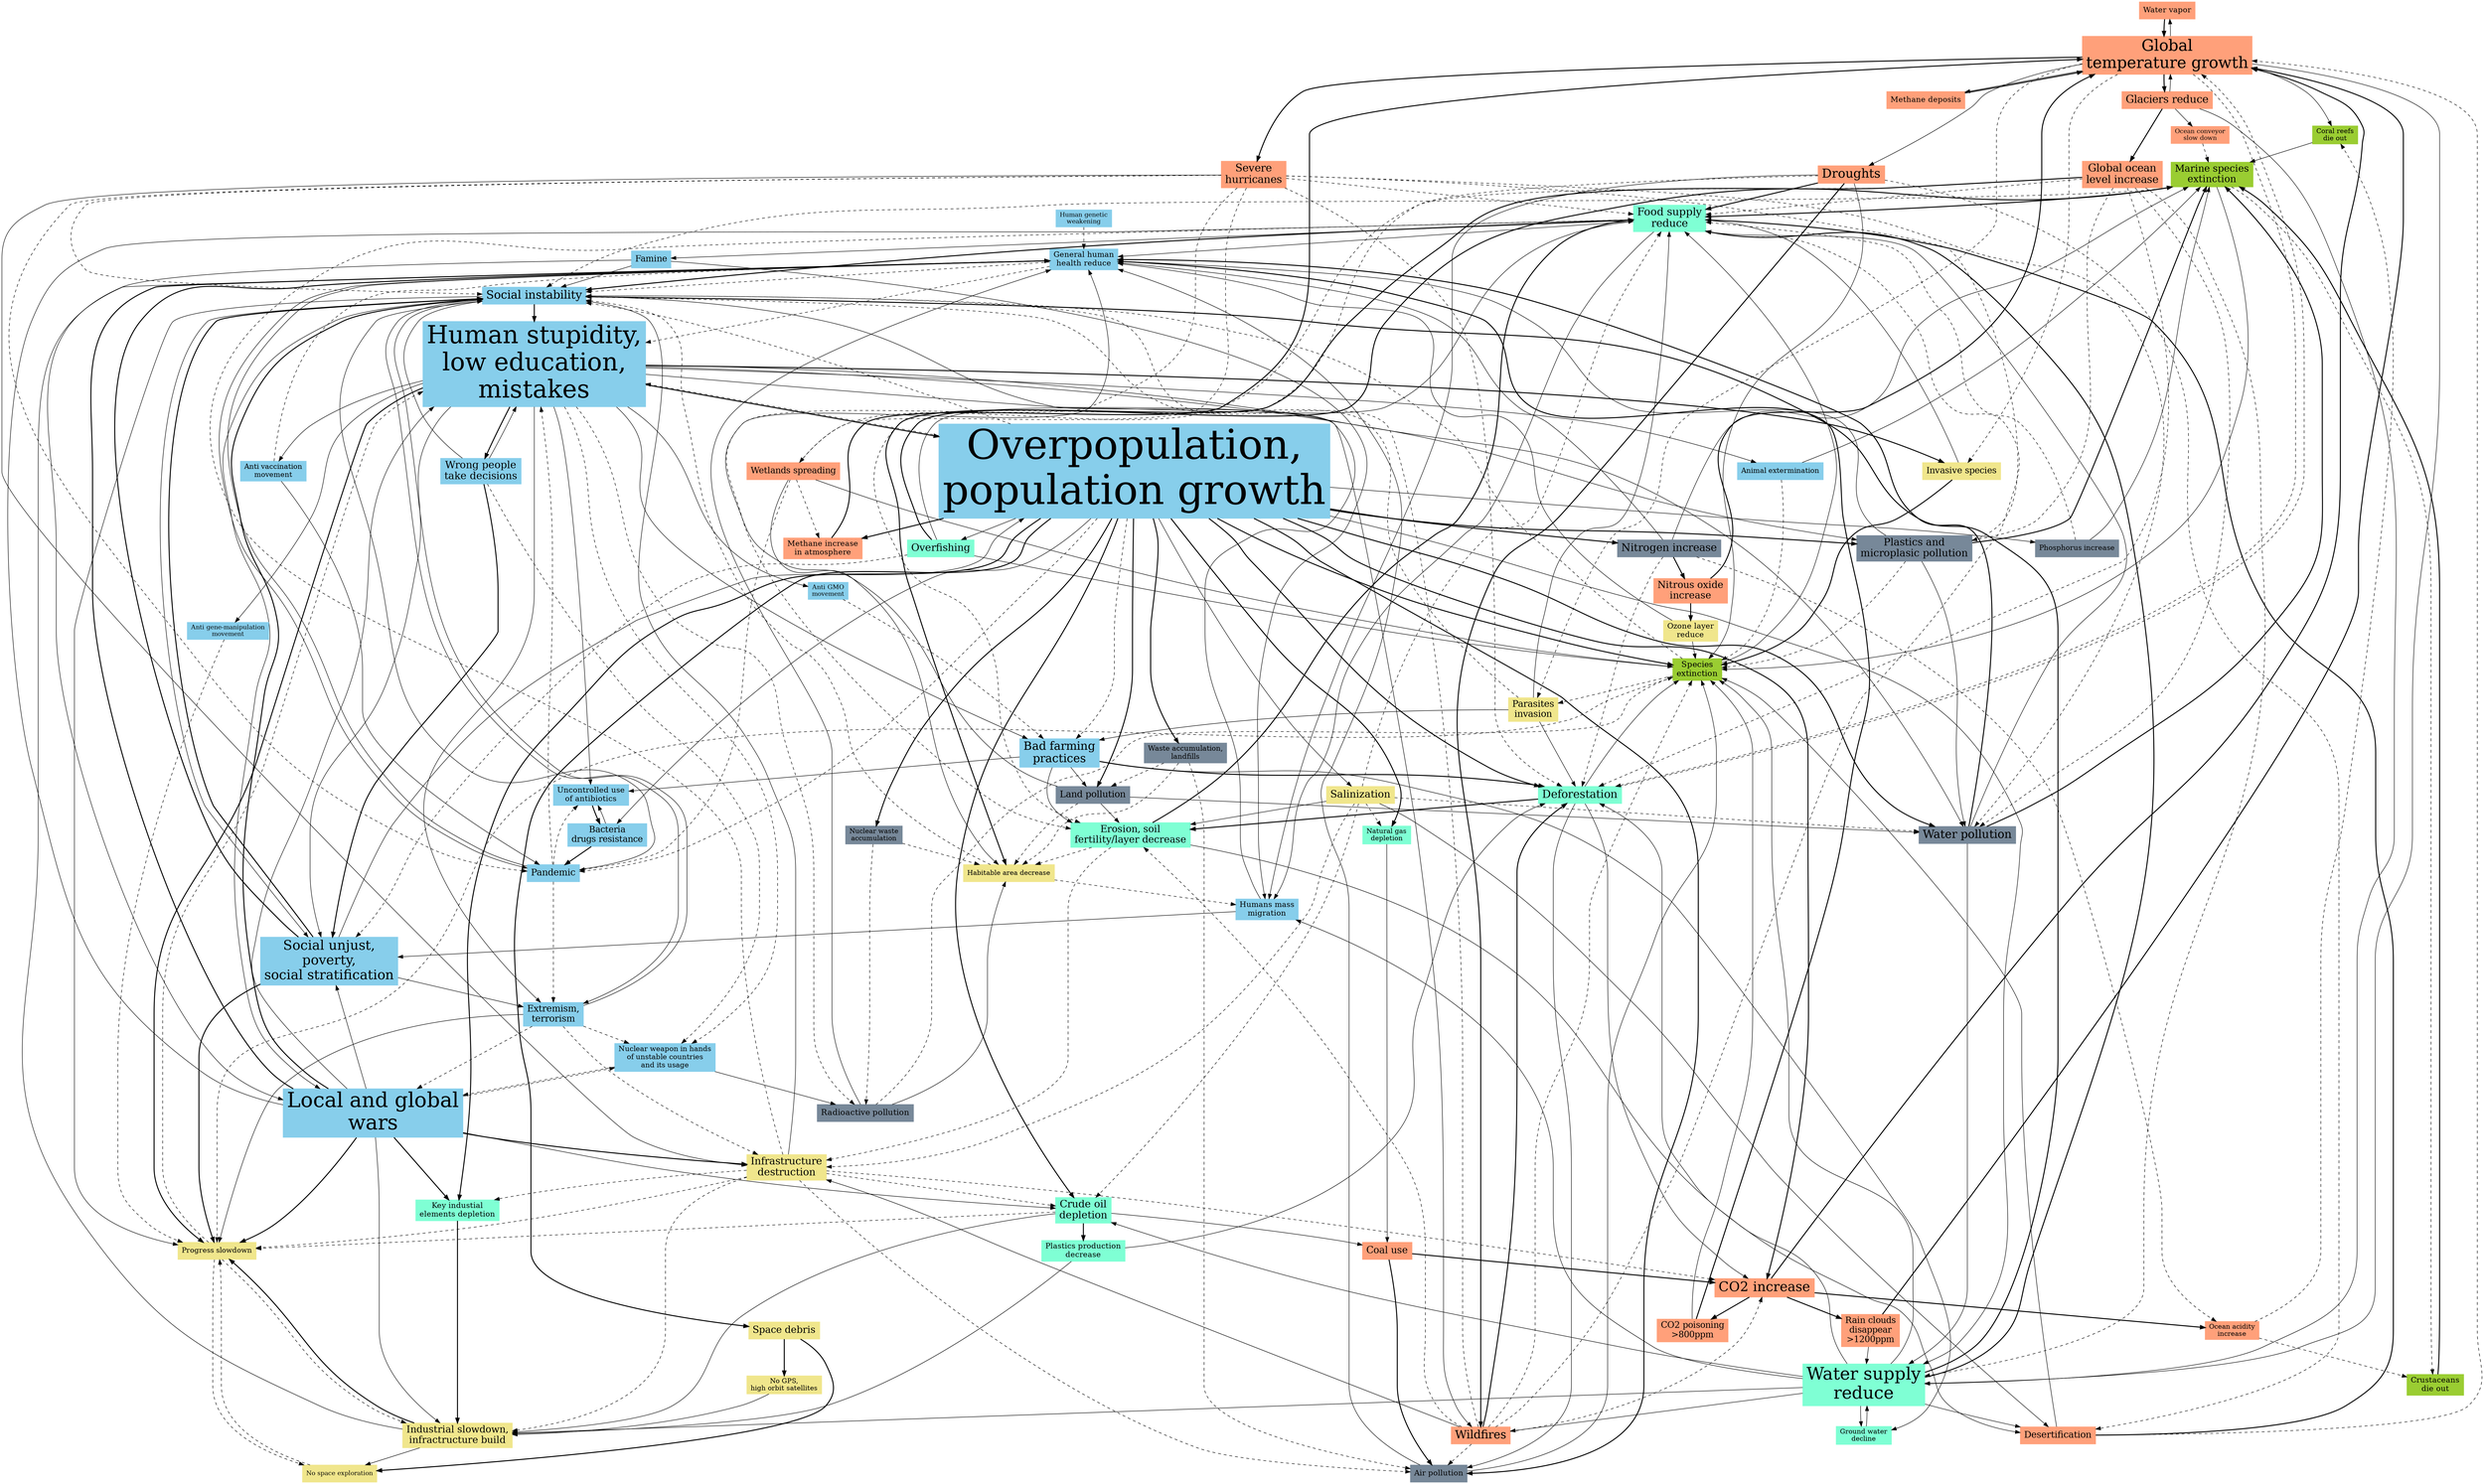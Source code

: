 // Civilization collaps graph
// three types of connection: week, normal and strong
// Weak connection - 1 score, normal - 2, and strong 4

digraph Global {
    // Water vapor is a greenhouse gas 
    water_vapor -> temp_increase [ style=bold ]

    // 298 times more stronger as greenhouse gas than CO2
    nitrous_oxide -> temp_increase [ style=bold ]
    // one of CFCs
    nitrous_oxide -> ozone [ style=bold ]

    // Farming as one of main source of nitrous oxide
    nitrogen_cycle -> nitrous_oxide [ style=bold ]
    // Increases PM and ozone, respiratory diseases, cancer
    nitrogen_cycle -> health_reduce [ style=solid ]
    // Because of eutrophication
    nitrogen_cycle -> marine_die [ style=solid ]
    // Increases soil acidification
    nitrogen_cycle -> ocean_acid [ style=dashed ]
    // N saturation can result in nutrient imbalances (e.g., loss of calcium due to nitrate leaching) and possible forest decline
    nitrogen_cycle -> deforestation [ style=dashed ]

    // Phosphorus amount is heavily debated, some say it'll last for 50 years other 200 with peak in 2030
    phosphorus_peak -> food_reduce [ style=dashed ]
    // Because of eutrophication
    phosphorus_peak -> marine_die [ style=solid ]

    // Clearing forest to clean land for houses, infrastructure, farming, industry, roads
    overpopulation -> deforestation [ style=bold ]
    // Raising population takes more land from native species
    overpopulation -> species_extinction [ style=bold ]
    // More population consumes more water
    overpopulation -> water_reduce [ style=solid ]
    // People's concentration too close leads to psychological problems
    overpopulation -> social_instab [ style=dashed ]
    // More people consume more seafood
    overpopulation -> overfishing [ style=solid ]
    // More people need more electronics
    overpopulation -> industrial_elements [ style=bold ]
    // More people consume more oil and gas via transport, heating, electricity generation
    overpopulation -> oil_depletion [ style=bold ]
    overpopulation -> gas_depletion [ style=bold ]
    // Road salt and irrigation causes salinization
    overpopulation -> salinization [ style=solid ]
    // More people need telecommunication which increases satellite fleet and increases chance of collisions.
    overpopulation -> space_debris [ style=bold ]
    // More dense population increases pandemic chance and burden on healthcare
    overpopulation -> pandemic [ style=dashed ]
    // More population increases chance for bacteria to become resistant to certain antibiotics. 
    overpopulation -> bacteria_resist [ style=solid ]
    // More people need more electricity and one of major sources is nuclear power.
    overpopulation -> nuclear_waste [ style=bold ]
    // Building, chemicals, transportation etc increase overall air pollution.
    overpopulation -> air_pollution [ style=bold ]
    // More people causes more water pollution, via farming or directly
    overpopulation -> water_pollution [ style=bold ]
    // More people needs more plastics
    overpopulation -> plastics_pollution [ style=bold ]
    // More people is a burden for education and general population increase happens in poor countries
    overpopulation -> human_stupid [ style=dashed ]
    // More people need more transportation, energy, goods and concrete
    overpopulation -> co2_increase [ style=bold ]
    // Farming is causing increase of methane in atmosphere
    overpopulation -> methane_raise [ style=bold ]
    // Since industrial revolution we increased global reactive nitrogen (Nr) by 50%
    overpopulation -> nitrogen_cycle [ style=bold ]
    overpopulation -> phosphorus_peak [ style=solid ]
    // Mining, factories, manufacturing etc causes land pollution with chemicals
    overpopulation -> land_pollution [ style=bold ]
    // Rising population make farmers to use bad farming methods to increase crop output
    overpopulation -> bad_farm [ style=dashed ]
    // Wastes are generated through various sources like domestic, industrial, agricultural, commercial, municipal etc. This waste is not get recycled and end up in landfills.
    overpopulation -> general_waste [ style=bold ]

    // CO2 -> temperature increase via global warming effect of CO2 will be rising as now we will have +4 degrees by the end of 21st century
    co2_increase -> temp_increase [ style=bold ]
    // More than 800 ppm lead to poisoning for humans
    co2_increase -> co2_poison [ style=bold ]
    // CO2 in atmosphere leads to water acidity increase because it reacts with water and converts into carbonic acid
    co2_increase -> ocean_acid [ style=bold ]
    // More than 1200 ppm leads to rain clouds disappearing which will heat the planet on +12C. Human extinction scenario.
    co2_increase -> clouds_disappear [ style=bold ]

    // Temperature increase can trigger methane deposits unleash, from permafrost on land or from the bottom of the ocean Global temperature can increase to +4 degrees only from methane
    methane_bomb -> temp_increase [ style=bold ]

    // Certain human processes like farming causes methane to increase in atmosphere, it also increases temperature as addition to CO2 increase
    methane_raise -> temp_increase [ style=bold ]

    // Increasing temperature reduce ice covering
    temp_increase -> ice_reduce [ style=bold ]
    // More energy in atmosphere leads to more severe hurricanes
    temp_increase -> hurricanes [ style=bold ]
    // Higher temperature traps more water in atmosphere and available water evaporates
    temp_increase -> water_reduce [ style=solid ]
    // Temperature rise shifting habitats of indigenous trees
    temp_increase -> deforestation [ style=dashed ]
    // Higher temperature means more droughts in summer
    temp_increase -> droughts [ style=solid ]
    // Parasites spreading to the regions where they couldn't survive because of high temperature
    temp_increase -> parasites [ style=dashed ]
    // Species migrating because of warmer climate and kill native species 
    temp_increase -> invas_species [ style=dashed ]
    // Increasing temperature can unleash methane in permafrost in tundra and deep inder the ocean, which can increase temperature up to +4 degrees as an addition to CO2 temp increase
    temp_increase -> methane_bomb [ style=solid ]
    // Water temperature increase bleaches corals and make them die
    temp_increase -> coral_die [ style=solid ]
    // Temperature rise is increasing water evaporation
    temp_increase -> water_vapor [ style=solid ]

    // Less ice means more sun energy will be absorbed by dark water of ground.
    ice_reduce -> temp_increase [ style=solid ]
    // Ice shield melting means more water in global ocean. CO2 level now in 415 ppm, last time such concentration was 3 million years ago, temperature was 2-3 degrees higher and
    // global ocean level 1-3 m higher
    ice_reduce -> ocean_level [ style=bold ]
    // Ice shields are vital part of water supply for many people, many rivers and streams starts from ice shield in mountains.
    ice_reduce -> water_reduce [ style=solid ]
    // With ice shields and ice caps melting salt consentration in global ocean is changing. This means that global ocean conveyor belt is slowing down.
    ice_reduce -> ocean_conv_stop [ style=solid ]

    // Oceanic conveyor is a vital part of distributing nutrients and oxygen in global ocean. Without it many species will due
    ocean_conv_stop -> marine_die [ style=dashed ]

    // Ocean acidity increase can damage to shells of many species which are base of food chain in ocean. They can adapt but only till some point.
    ocean_acid -> crust_die [ style=dashed ]
    // Ocean acidity increase also damage to corals by reducing their skeletal density
    ocean_acid -> coral_die [ style=dashed ]
    
    // Big hurricanes paralyze life
    hurricanes -> social_instab [ style=dashed ]
    // Hurricanes cause soil damage by flooding the ground
    hurricanes -> soil_depletion [ style=dashed ]
    // Floods contaminate water and can cause waterborne diseases to spread
    hurricanes -> pandemic [ style=dashed ]
    // High wind destroys trees
    hurricanes -> deforestation [ style=dashed ]
    // Flooding, high wind destroys infrastructure
    hurricanes -> infrac_destr [ style=solid ]
    // Flood kills crops on the field
    hurricanes -> food_reduce [ style=dashed ]
    // Flooding cause water pollution (rubbish, chemicals)
    hurricanes -> water_pollution [ style=dashed ]
    // Flooding polluting water with plastic
    hurricanes -> plastics_pollution [ style=dashed ]
    // Flooding an area increase chance land to become a wetland
    hurricanes -> wetland_spread [ style=dashed ]

    // Droughts causing many animals to die
    droughts -> species_extinction [ style=solid ]
    // Dryness makes terrain a desert
    droughts -> desertification [ style=dashed ]
    // Dehydrated trees and grass are easier to catch fire
    droughts -> wildfires [ style=bold ]
    // Dry soil loses its fertility and wind damaged dry soil
    droughts -> soil_depletion [ style=dashed ]
    // Droughts are very bad for crop output
    droughts -> food_reduce [ style=bold ]
    // Droughts are causing people to migrate
    droughts -> people_migration [ style=solid ]

    // Wildfires are destroying houses and whole villages
    wildfires -> infrac_destr [ style=solid ]
    // Wildfires are a terrible experience for local people and even for all other via news
    wildfires -> social_instab [ style=dashed ]
    // Wildfires are destroying farms and crops
    wildfires -> food_reduce [ style=dashed ]
    // Wildfires are weakening the soil, cause soil depletion and reducing water-retention capacity
    wildfires -> soil_depletion [ style=dashed ]
    // Wildfire causes deforestation
    wildfires -> deforestation [ style=bold ]
    // By destroying infrastructure wildfires causing air pollution
    wildfires -> air_pollution [ style=dashed ]
    // Burning trees are direct increase of CO2
    wildfires -> co2_increase [ style=dashed ]
    // Wildfires are killing animals and destroying their habitats
    wildfires -> species_extinction [ style=dashed ]

    // Ocean rise means less land can be used for farms
    ocean_level -> food_reduce [ style=dashed ]
    // Water rise can flood forests
    ocean_level -> deforestation [ style=dashed ]
    // Water rise can flood cities and decrease amount of land
    ocean_level -> habitable_area_decrease [ style=bold ]
    // Flooding pollutes ocean with chemicals and rubbish
    ocean_level -> water_pollution [ style=dashed ]
    // Flooding pollutes ocean with plastics
    ocean_level -> plastics_pollution [ style=dashed ]
    // Flooding increases chance for land to become a wetland
    ocean_level -> wetland_spread [ style=dashed ]
    // Because some land will become flooded permanently lakes and rivers previously clean will turn salty
    ocean_level -> water_reduce [ style=dashed ]

    // More than 800 ppm CO2 will cause poisoning of humans
    co2_poison -> health_reduce [ style=bold ]
    // CO2 also is poisonous for animals
    co2_poison -> species_extinction [ style=solid ]

    // More than 1200 ppm will cause marine clouds to disappear, it will increase temperature to +8 degrees (as an addition to +4 from CO2 and +4 from methane)
    clouds_disappear -> temp_increase [ style=bold ]
    // Disappearing of marine clouds means much less water will be on land
    clouds_disappear -> water_reduce [ style=solid ]

    // Crustaceans are a base of many food chains, their dying out means mass extinction
    crust_die -> marine_die [ style=bold ]

    // Less marine animals means less fish for people
    marine_die -> food_reduce [ style=bold ]
    // Extinction of marine animals will cause extinction of land animals as well
    marine_die -> species_extinction [ style=solid ]
    // Marine animals extinction will cause crustaceans to die out too
    marine_die -> crust_die [ style=dashed ]
    // Mass extinction will be bad for humans mood and hope for the future
    marine_die -> social_instab [ style=dashed ]

    // Species extinction will cause food to go down quite a lot, like dying out of pollinators
    species_extinction -> food_reduce [ style=solid ]
    // On place of big animals (esp predators) usually come their "food" and usually these are pests and parasites
    species_extinction -> parasites [ style=dashed ]
    // Animals are a vital subject of research like searching of new drugs
    species_extinction -> technology_slow [ style=dashed ]
    // Mass extinction will reflect bad on humans mood and hope for the future
    species_extinction -> social_instab [ style=dashed ]

    // Corals are essential to many marine animals, without them many other marine animals will extinct and will cause a cascade extinctions
    coral_die -> marine_die [ style=solid ]

    // Destructions of roads and farms
    infrac_destr -> food_reduce [ style=dashed ]
    // To restore destroyed infrastructure we need to spend rare metals and oil (transport, energy)
    infrac_destr -> industrial_elements [ style=dashed ]
    infrac_destr -> oil_depletion [ style=dashed ]
    // Any big destruction is causing social instability like marauders, crimes etc
    infrac_destr -> social_instab [ style=solid ]
    // Destruction of factories and companies will cause progress and productivity to go down
    infrac_destr -> technology_slow [ style=dashed ]
    // Destruction of factories and communications
    infrac_destr -> industry_slow [ style=dashed ]
    // Fires from destruction emits CO2
    infrac_destr -> co2_increase [ style=dashed ]
    // Fires from destruction emits air pollution
    infrac_destr -> air_pollution [ style=dashed ]

    // Trees are holding soil with roots
    deforestation -> soil_depletion [ style=bold ]
    // Trees are natural air filters
    deforestation -> air_pollution [ style=solid ]
    // Less trees means less CO2 can be absorbed from the air
    deforestation -> co2_increase [ style=solid ]
    // Forests are habitats for many species
    deforestation -> species_extinction [ style=solid ]
    // Trees are cooling the planet by absorbing sun's energy
    deforestation -> temp_increase [ style=dashed ]

    // Pure water is a vital resource for human beings, losing it causes high instability in society
    water_reduce -> social_instab [ style=bold ]
    // Pure water is essential for many industries
    water_reduce -> industry_slow [ style=solid ]
    // Pure water is essential for farming
    water_reduce -> food_reduce [ style=bold ]
    // Reduction of water in soil increases chance for land to turn into a desert
    water_reduce -> desertification [ style=solid ]
    // General water land reduction is causing trees and grass to dehydrate and they easier can catch fire
    water_reduce -> wildfires [ style=solid ]
    // Less water supply means less trees will grow
    water_reduce -> deforestation [ style=solid ]
    // Less water will cause many animals to die from thirst
    water_reduce -> species_extinction [ style=solid ]
    // If territory cannot provide enough water it will cause people to mass migrate
    water_reduce -> people_migration [ style=solid ]
    // When main sources of pure water are running short people turn to other sources
    water_reduce -> groundwater [ style=solid ]
    // Energy will be spent to desalinate salt water
    water_reduce -> oil_depletion [ style=solid ]

    // Groundwater depletion leads to water shortages
    groundwater -> water_reduce [ style=solid ]

    // Desert spreading leads to extinction of many animals
    desertification -> species_extinction [ style=solid ]
    // Deserts cannot be used for food production
    desertification -> food_reduce [ style=bold ]
    // Deserts are plantless land and plants absorb sun energy
    desertification -> temp_increase [ style=dashed ]

    // Bacterias produce methane in swamps
    wetland_spread -> methane_raise [ style=dashed ]
    // People cannot build in wetlands
    wetland_spread -> habitable_area_decrease [ style=solid ]
    // When land like forest turns a wetland many native species will die
    wetland_spread -> species_extinction [ style=solid ]
    // Wetlands helping to spread certain diseases
    wetland_spread -> pandemic [ style=dashed ]

    // Soil destruction causes less food production
    soil_depletion -> food_reduce [ style=bold ]
    // Soil destruction leads land to become desert
    soil_depletion -> desertification [ style=solid ]
    // Erosion can cause destruction of infrastructure in some areas
    soil_depletion -> infrac_destr [ style=dashed ]
    // Erosion and ground stability loss causes some land to become too risky for building
    soil_depletion -> habitable_area_decrease [ style=dashed ]

    // Parasites spread causing crops to die, also it includes parasites invasions like locust outbreak
    parasites -> food_reduce [ style=solid ]
    // Parasites are killing trees and make them more vulnerable to wildfires
    parasites -> deforestation [ style=solid ]
    // Parasites invasions causes social instability like locusts or crop-eating beetles
    parasites -> social_instab [ style=dashed ]
    // Parasites spreading make farmers to use more pesticides
    parasites -> bad_farm [ style=solid ]

    // Invasive species may destroy crops (rabbits, mice etc)
    invas_species -> food_reduce [ style=solid ]
    // Invasive species may kill native species or be poisonous for native species
    invas_species -> species_extinction [ style=bold ]

    // Low food supplies make people to migrate
    food_reduce -> people_migration [ style=solid ]
    // Malnutrition undermines humans health
    food_reduce -> health_reduce [ style=solid ]
    // Low food supplies creates social friction
    food_reduce -> social_instab [ style=bold ]
    // Low food supply causes some people to starve because of social unjust
    food_reduce -> famine [ style=solid ]

    // Famine can cause people to go to war or civil war
    famine -> war [ style=solid ]
    // Famine creates high social instability
    famine -> social_instab [ style=solid ]
    // Famine causes even more migration
    famine -> people_migration [ style=solid ]

    // If people don't have place to live they build buildings more compact with reduced space, higher, closer, all this have negative psychological effect
    habitable_area_decrease -> social_instab [ style=dashed ]
    // If people nowhere to live due to flooding etc it can make them to leave
    habitable_area_decrease -> people_migration [ style=dashed ]

    // Social instability can cause a civil war
    social_instab -> war [ style=solid ]
    // During tough times people tend to take and stock up as much wealth as they can, increasing further social injustice
    social_instab -> social_unjust [ style=solid ]
    // During tough times people lose hope in current system and can turn to extreme ideologies
    social_instab -> extremism [ style=solid ]
    // During tough times people think more about their survival than about science
    social_instab -> technology_slow [ style=solid ]

    // War is a very tough experience for people
    war -> social_instab [ style=bold ]
    // Violence cause disabilities to people
    war -> health_reduce [ style=bold ]
    // During war people think more about their own survival
    war -> technology_slow [ style=bold ]
    // War turn factories into weapon production
    war -> industry_slow [ style=solid ]
    // War machines need a lot of oil
    war -> oil_depletion [ style=solid ]
    // Weapon production takes a lot of rare resources
    war -> industrial_elements [ style=bold ]
    // During battles infrastructure gets destroyed
    war -> infrac_destr [ style=bold ]
    // War destroys stocks of food, farms and taking away people from farming
    war -> food_reduce [ style=solid ]
    // War might lead to usage of nuclear weapon
    war -> nuclear_weapon [ style=dashed ]
    // War leads to poverty
    war -> social_unjust [ style=solid ]
    // During war people don't educate
    war -> human_stupid [ style=solid ]

    // Spreading or local usage of nuclear weapon can lead to war
    nuclear_weapon -> war [ style=dashed ]
    // Nuclear weapon usage leads to radiation contamination
    nuclear_weapon -> rad_pollution [ style=solid ]

    // Radiation causes health problems
    rad_pollution -> health_reduce [ style=solid ]
    // People cannot live on radioactive areas
    rad_pollution -> habitable_area_decrease [ style=solid ]
    // High radioactive contamination kills animals
    rad_pollution -> species_extinction [ style=dashed ]

    // Mass migration causes social instability in countries where migrants come
    people_migration -> social_instab [ style=solid ]
    // Migrating people usually lose everything
    people_migration -> social_unjust [ style=solid ]

    // Overfishing kill aquatic life
    overfishing -> marine_die  [ style=bold ]
    // Overfishing reduces fishing in the future
    overfishing -> food_reduce [ style=solid ]
    // Fish is also a source of food for many land animals
    overfishing -> species_extinction [ style=solid ]
    // Fishing is a main source of money for many coastal regions, overfishing leads to their bankruptcy
    overfishing -> social_unjust [ style=dashed ]

    // Depletion of rare metals will cause to shut down industries
    industrial_elements -> industry_slow [ style=bold ]
    
    // Medical supply shortages will cause healthcare to downgrade
    industry_slow -> health_reduce [ style=solid ]
    // Shortages of goods and equipment will cause development slowdown
    industry_slow -> technology_slow [ style=bold ]
    // Space exploration takes a lot of resources and industrial power
    industry_slow -> no_space [ style=solid ]
    
    // Without technology development cannot be space exploration
    technology_slow -> no_space [ style=dashed ]
    // Industries are dependent on technological progress
    technology_slow -> industry_slow [ style=dashed ]
    // Without progress stupidity will be spreading
    technology_slow -> human_stupid  [ style=dashed ]

    // Oil will last till 2050 
    // Oil is a vital part of many industries
    oil_depletion -> industry_slow [ style=solid ]
    // Energy shortages will have negative effect on technological progress
    oil_depletion -> technology_slow [ style=dashed ]
    // Almost all plastic is made of crude oil
    oil_depletion -> plastics_prod [ style=bold ]
    // When oil will become more rare and expensive, people will turn to other energy resources like coal
    oil_depletion -> coal_use [ style=solid ]

    // Natural gas will deplete by 2050, and it's unknown how much gas in shale.
    gas_depletion -> coal_use [ style=solid ]

    // Coal use is source of CO2
    coal_use -> co2_increase [ style=bold ]
    // Coal use is a source of fine particles in air
    coal_use -> air_pollution [ style=bold ]

    // Plastic is an excellent material for industries, without it we will have to turn to more expensive alternatives
    plastics_prod -> industry_slow [ style=solid ]
    // Without plastic we have to cut more trees to make packaging and goods
    plastics_prod -> deforestation [ style=solid ]

    // Salinization is one of major causes of desertification
    salinization -> desertification [ style=solid ]
    // Salinization make soil infertile
    salinization -> soil_depletion [ style=solid ]
    // Causes damage to infrastructure (roads, bricks, pipes and cables)
    salinization -> infrac_destr [ style=dashed ]
    // Reduction of water quality for users, sedimentation problems, increased leaching of metals, especially copper, cadmium, manganese and zinc.
    salinization -> water_pollution [ style=dashed ]
    // Detrimental effects on plants growth and yield
    salinization -> food_reduce [ style=dashed ]
    // It takes more energy to desalinate
    salinization -> oil_depletion [ style=dashed ]
    salinization -> gas_depletion [ style=dashed ]

    // Space debris uncontrolled multiplication (Kessler Syndrome) can make space inaccessible or too expensive
    space_debris -> no_space [ style=bold ]
    // If space becomes inaccessible there will be no orbit satellites
    space_debris -> no_gps [ style=bold ]

    // GPS is a vital part of modern life, industry, transportation
    no_gps -> industry_slow [ style=solid ]

    // Without space technological and science progress will be slowed down
    no_space -> technology_slow [ style=dashed ]

    // Pandemic creates social instability
    pandemic -> social_instab [ style=solid ]
    // Pandemic undermines a public health, people who survive have disabilities, pandemic take all resources of healthcare
    pandemic -> health_reduce [ style=solid ]
    // During pandemic people tend to use antibiotics without reason, even if they won't help them
    pandemic -> uncontrolled_antibiotics [ style=dashed ]
    // Pandemic as public disaster might send people to extreme ideologies
    pandemic -> extremism [ style=dashed ]
    // During pandemic people don't educate
    pandemic -> human_stupid [ style=dashed ]

    // Resistant bacteria causes people to take strong antibiotics further increasing risk of bacterial resistance
    bacteria_resist -> uncontrolled_antibiotics [ style=solid ]
    // Resistant to all drugs bacteria can cause pandemic (superbugs)
    bacteria_resist -> pandemic [ style=bold ]

    // Air pollution includes toxic chemicals and ultrafine particles
    air_pollution -> health_reduce [ style=solid ]
    air_pollution -> species_extinction [ style=solid ]

    // Water pollution includes toxic chemicals in the water and water sedimentation
    water_pollution -> water_reduce [ style=solid ]
    water_pollution -> health_reduce [ style=bold ]
    water_pollution -> food_reduce [ style=solid ]
    water_pollution -> marine_die [ style=bold ]

    // Plastics eventually disintegrate to micro plastics which causes water pollution
    plastics_pollution -> water_pollution [ style=solid ]
    // Plastic pollution kills many marine animals
    plastics_pollution -> marine_die [ style=bold ]
    // Eventually microplastics end up in humans slowly undermining their health
    plastics_pollution -> health_reduce [ style=solid ]
    // Not only marine animals die from plastics
    plastics_pollution -> species_extinction [ style=dashed ]

    // Land pollution like mining for nuclear weapon tests reducing area for people to live
    land_pollution -> habitable_area_decrease [ style=dashed ]
    // Mining and many other industries destroys soil
    land_pollution -> soil_depletion [ style=solid ]
    // Land pollution is poisoning groundwater supplies by leaching toxic chemicals
    land_pollution -> health_reduce [ style=solid ]
    // Toxic waste on land eventually end up in rivers and ocean
    land_pollution -> water_pollution [ style=solid ]

    // Nuclear waste storage increases general radiation level of an area
    nuclear_waste -> rad_pollution [ style=dashed ]
    // People cannot live next to radioactive sarcophagus
    nuclear_waste -> habitable_area_decrease [ style=dashed ]

    // Landfills increases risk of land pollution with time
    general_waste -> land_pollution [ style=dashed ]
    // Burning waste increases air pollution
    general_waste -> air_pollution [ style=dashed ]
    // People cannot live next to landfills
    general_waste -> habitable_area_decrease [ style=dashed ]

    // Increase of people illnesses rises social instability (like protests)
    health_reduce -> social_instab [ style=dashed ]
    // Some health problems causes different types of mental diseases
    health_reduce -> human_stupid [ style=dashed ]
    // People with undermined health problems are more vulnerable to microbes and this increases chance for pandemic to break out
    health_reduce -> pandemic [ style=solid ]

    // General public health reduction increases burden on social institutes
    // With the help of modern medicine survive those who would die normally, and medicine help them to procreate and leave even weaker offspring
    genetic_weakening -> health_reduce [ style=dashed ]

    // Stupid people elect stupid leaders
    human_stupid -> wrong_people [ style=bold ]
    // Stupid people don't understand science and it frightens them, so they want to forbid gene crop manipulation, vaccines, and different gene therapies and modifications of humans
    human_stupid -> anti_gmo [ style=solid ]
    human_stupid -> anti_vac [ style=solid ]
    human_stupid -> anti_gene [ style=solid ]
    // Low education is the cause of bad farming practises
    human_stupid -> bad_farm [ style=solid ]
    // Stupid people are tend to accumulate wealth without measure
    human_stupid -> social_unjust [ style=solid ]
    // Stupid people could be easily indoctrinated and manipulated
    human_stupid -> extremism [ style=solid ]
    // Low education is slowing down progress
    human_stupid -> technology_slow [ style=bold ]
    // People with low education are tend to make more children even if they cannot support them
    human_stupid -> overpopulation [ style=bold ]
    // Stupid people don't know/not care about ecology and throw rabbish into the river
    human_stupid -> water_pollution [ style=solid ]
    // People throw plastic into a rivers and oceans
    human_stupid -> plastics_pollution [ style=solid ]
    // People can use antibiotics even without reason (like viral infection)
    human_stupid -> uncontrolled_antibiotics [ style=solid ]
    // Stupid people believe in alternative medicine and kill animals not for food, also do sport hunting on rare animals
    human_stupid -> animal_extermination [ style=solid ]
    // People sometimes start wildfires by mistake or deliberately
    human_stupid -> wildfires [ style=solid ]
    // Stupid people believe that accumulation of nuclear weapons is increasing their safety
    human_stupid -> nuclear_weapon [ style=dashed ]
    // Humans help to spread non-native species to other locations
    human_stupid -> invas_species [ style=bold ]
    // Mistakes in construction of nuclear plants can cause nuclear disaster
    human_stupid -> rad_pollution [ style=dashed ]

    // Terrorists with enough resources can start a full scale war
    extremism -> war [ style=dashed ]
    // Extreme currents and terrorists are against science and progress
    extremism -> technology_slow [ style=solid ]
    // Terrorist attacks cause social instability
    extremism -> social_instab [ style=solid ]
    // Terrorists can get nuclear weapon and use it
    extremism -> nuclear_weapon [ style=dashed ]
    // Terrorists can blow up whole buildings
    extremism -> infrac_destr [ style=dashed ]

    // Dictators prefer less educated people and usually dismantle education and science
    wrong_people -> human_stupid [ style=solid ]
    // Dictators make themself and their friends wealthy taking everything from common people
    wrong_people -> social_unjust [ style=bold ]
    // Many people might not like to live under dictatorship regime, crime and injustice is also rising
    wrong_people -> social_instab [ style=solid ]
    // To keep power dictators tend to buy/develop nuclear weapon and because they have absolute power they can use it
    wrong_people -> nuclear_weapon [ style=dashed ]

    // Anti GMO movement do not allow GMO crops to be used
    anti_gmo -> bad_farm [ style=dashed ]

    // Anti gene manipulation movement prevent gene technologies to be developed and used on people
    anti_gene -> technology_slow [ style=dashed ]

    // Anti vaccination movement make public more vulnerable to infections
    anti_vac -> health_reduce [ style=dashed ]
    // Anti vaccination movement make pandemic more probable to happen
    anti_vac -> pandemic [ style=solid ]

    // Poor people cannot afford healthcare
    social_unjust -> health_reduce [ style=bold ]
    // Poor people cannot participate in science and technology development
    social_unjust -> technology_slow [ style=bold ]
    // Poverty increases crime
    social_unjust -> social_instab [ style=bold ]
    // Poor people create more children in order to survive
    social_unjust -> overpopulation [ style=solid ]
    // Poor people cannot go study, payments for education are always rising
    social_instab ->human_stupid [ style=bold ]
    // Poor people want more just system and can turn to extreme ideologies or start a revolution
    social_unjust -> extremism [ style=solid ]

    // Millions of sharks get killed for their fins because in alternative medicine they valued for curing impotence. It also includes sport fishing.
    animal_extermination -> marine_die [ style=solid ]
    // Sport hunt on rare animals and poaching
    animal_extermination -> species_extinction [ style=dashed ]

    // Dumping antibiotics into environment creates drug resistant bacteria and superbugs
    uncontrolled_antibiotics -> bacteria_resist [ style=bold ]

    // Ozone layer thinning causes negative effect on human health, like burns, blindness or cancer
    ozone -> health_reduce [ style=solid ]
    // Ozone layer thinning is also dangerous for animals
    ozone -> species_extinction [ style=solid ]

    // Cleaning forests to build farms (like palm oil)
    bad_farm -> deforestation [ style=bold ]
    // Farmers use ground water without control and it takes thousands of years to replenish
    bad_farm -> groundwater [ style=solid ]
    // Using chemicals and pesticides
    bad_farm -> land_pollution [ style=solid ]
    // Farmers feed live stock with antibiotics without control trying to increase profit
    bad_farm -> uncontrolled_antibiotics [ style=solid ]
    // Farmers are feeding livestock with antibiotics without control trying to increase profit
    bad_farm -> soil_depletion [ style=solid ]

    // TO ADD:
    // Habitat destruction. Vast amounts of land are decimated to provide space for drilling wells, pipelines, and processing facilities used in oil and gas drilling operations.
    // Habitat disruption and noise from drilling are some of the biggest threats to wildlife populations across the globe.

    // =========================================================================
    // @problem_groups
    
    // Global warming color=lightsalmon, style=filled
    co2_increase [ label="CO2 increase", color=lightsalmon, style=filled, shape=box, fontsize=28 ]
    temp_increase [ label="Global\ntemperature growth", color=lightsalmon, style=filled, shape=box, fontsize=33 ]
    ice_reduce [ label="Glaciers reduce", color=lightsalmon, style=filled, shape=box, fontsize=22 ]
    hurricanes [ label="Severe\nhurricanes", color=lightsalmon, style=filled, shape=box, fontsize=22 ]
    ocean_acid [ label="Ocean acidity\nincrease", color=lightsalmon, style=filled, shape=box, fontsize=14 ]
    droughts [ label="Droughts", color=lightsalmon, style=filled, shape=box, fontsize=26 ]
    ocean_conv_stop [ label="Ocean conveyor\nslow down", color=lightsalmon, style=filled, shape=box, fontsize=13 ]
    ocean_level [ label="Global ocean\nlevel increase", color=lightsalmon, style=filled, shape=box, fontsize=22 ]
    wildfires [ label="Wildfires", color=lightsalmon, style=filled, shape=box, fontsize=24 ]
    desertification [ label="Desertification", color=lightsalmon, style=filled, shape=box, fontsize=19 ]
    wetland_spread [ label="Wetlands spreading", color=lightsalmon, style=filled, shape=box, fontsize=18 ]
    methane_bomb [ label="Methane deposits", color=lightsalmon, style=filled, shape=box, fontsize=16 ]
    methane_raise [ label="Methane increase\nin atmosphere", color=lightsalmon, style=filled, shape=box, fontsize=16 ]
    water_vapor [ label="Water vapor", color=lightsalmon, style=filled, shape=box, fontsize=16 ]
    co2_poison [ label="CO2 poisoning\n>800ppm", color=lightsalmon, style=filled, shape=box, fontsize=18 ]
    clouds_disappear [ label="Rain clouds\ndisappear\n>1200ppm", color=lightsalmon, style=filled, shape=box, fontsize=18 ]
    coal_use [ label="Coal use", color=lightsalmon, style=filled, shape=box, fontsize=20 ]
    nitrous_oxide [ label="Nitrous oxide\nincrease", color=lightsalmon, style=filled, shape=box, fontsize=20 ]

    // Extinction color=yellowgreen, style=filled
    crust_die [ label="Crustaceans\ndie out", color=yellowgreen, style=filled, shape=box, fontsize=16 ]
    marine_die [ label="Marine species\nextinction", color=yellowgreen, style=filled, shape=box, fontsize=20 ]
    species_extinction [ label="Species\nextinction", color=yellowgreen, style=filled, shape=box, fontsize=17 ]
    coral_die [ label="Coral reefs\ndie out", color=yellowgreen, style=filled, shape=box, fontsize=14 ]

    // Resources color=aquamarine, style=filled
    water_reduce [ label="Water supply\nreduce", color=aquamarine, style=filled, shape=box, fontsize=36 ]
    food_reduce [ label="Food supply\nreduce", color=aquamarine, style=filled, shape=box, fontsize=22 ]
    deforestation [ label="Deforestation", color=aquamarine, style=filled, shape=box, fontsize=23 ]
    soil_depletion [ label="Erosion, soil\nfertility/layer decrease", color=aquamarine, style=filled, shape=box, fontsize=20 ]
    overfishing [ label="Overfishing", color=aquamarine, style=filled, shape=box, fontsize=21 ]
    industrial_elements [ label="Key industial\nelements depletion", color=aquamarine, style=filled, shape=box, fontsize=16 ]
    oil_depletion [ label="Crude oil\ndepletion", color=aquamarine, style=filled, shape=box, fontsize=21 ]
    gas_depletion [ label="Natural gas\ndepletion", color=aquamarine, style=filled, shape=box, fontsize=14 ]
    plastics_prod [ label="Plastics production\ndecrease", color=aquamarine, style=filled, shape=box, fontsize=16 ]
    groundwater [ label="Ground water\ndecline", color=aquamarine, style=filled, shape=box, fontsize=14 ]

    // Pollution color=lightslategray, style=filled
    air_pollution [ label="Air pollution", color=lightslategray, style=filled, shape=box, fontsize=16 ]
    water_pollution [ label="Water pollution", color=lightslategray, style=filled, shape=box, fontsize=24 ]
    plastics_pollution [ label="Plastics and\nmicroplasic pollution", color=lightslategray, style=filled, shape=box, fontsize=21 ]
    nuclear_waste [ label="Nuclear waste\naccumulation", color=lightslategray, style=filled, shape=box, fontsize=14 ]
    general_waste [ label="Waste accumulation,\nlandfills", color=lightslategray, style=filled, shape=box, fontsize=15 ]
    rad_pollution [ label="Radioactive pollution", color=lightslategray, style=filled, shape=box, fontsize=17 ]
    land_pollution [ label="Land pollution", color=lightslategray, style=filled, shape=box, fontsize=19 ]
    nitrogen_cycle [ label="Nitrogen increase", color=lightslategray, style=filled, shape=box, fontsize=22 ]
    phosphorus_peak [ label="Phosphorus increase", color=lightslategray, style=filled, shape=box, fontsize=15 ]

    // Humans color=skyblue, style=filled
    human_stupid [ label="Human stupidity,\nlow education,\nmistakes", color=skyblue, style=filled, shape=box, fontsize=52 ]
    social_instab [ label="Social instability", color=skyblue, style=filled, shape=box, fontsize=24 ]
    famine [ label="Famine", color=skyblue, style=filled, shape=box, fontsize=18 ]
    war [ label="Local and global\nwars", color=skyblue, style=filled, shape=box, fontsize=43 ]
    people_migration [ label="Humans mass\nmigration", color=skyblue, style=filled, shape=box, fontsize=16 ]
    overpopulation [ label="Overpopulation,\npopulation growth", color=skyblue, style=filled, shape=box, fontsize=86 ]
    pandemic [ label="Pandemic", color=skyblue, style=filled, shape=box, fontsize=19 ]
    bacteria_resist [ label="Bacteria\ndrugs resistance", color=skyblue, style=filled, shape=box, fontsize=18 ]
    genetic_weakening [ label="Human genetic\nweakening", color=skyblue, style=filled, shape=box, fontsize=13 ]
    health_reduce [ label="General human\nhealth reduce", color=skyblue, style=filled, shape=box, fontsize=16 ]
    wrong_people [ label="Wrong people\ntake decisions", color=skyblue, style=filled, shape=box, fontsize=21 ]
    anti_gmo [ label="Anti GMO\nmovement", color=skyblue, style=filled, shape=box, fontsize=13 ]
    anti_vac [ label="Anti vaccination\nmovement", color=skyblue, style=filled, shape=box, fontsize=15 ]
    anti_gene [ label="Anti gene-manipulation\nmovement", color=skyblue, style=filled, shape=box, fontsize=13 ]
    nuclear_weapon [ label="Nuclear weapon in hands\nof unstable countries\nand its usage", color=skyblue, style=filled, shape=box, fontsize=15 ]
    social_unjust [ label="Social unjust,\npoverty,\nsocial stratification", color=skyblue, style=filled, shape=box, fontsize=28 ]
    animal_extermination [ label="Animal extermination", color=skyblue, style=filled, shape=box, fontsize=15 ]
    uncontrolled_antibiotics [ label="Uncontrolled use\nof antibiotics", color=skyblue, style=filled, shape=box, fontsize=16 ]
    extremism [ label="Extremism,\nterrorism", color=skyblue, style=filled, shape=box, fontsize=19 ]
    bad_farm [ label="Bad farming\npractices", color=skyblue, style=filled, shape=box, fontsize=24 ]

    // Other color=khaki, style=filled
    infrac_destr [ label="Infrastructure\ndestruction", color=khaki, style=filled, shape=box, fontsize=21 ]
    habitable_area_decrease [ label="Habitable area decrease", color=khaki, style=filled, shape=box, fontsize=14 ]
    parasites [ label="Parasites\ninvasion", color=khaki, style=filled, shape=box, fontsize=19 ]
    invas_species [ label="Invasive species", color=khaki, style=filled, shape=box, fontsize=18 ]
    industry_slow [ label="Industrial slowdown,\ninfractructure build", color=khaki, style=filled, shape=box, fontsize=20 ]
    technology_slow [ label="Progress slowdown", color=khaki, style=filled, shape=box, fontsize=15 ]
    salinization [ label="Salinization", color=khaki, style=filled, shape=box, fontsize=21 ]
    space_debris [ label="Space debris", color=khaki, style=filled, shape=box, fontsize=20 ]
    no_gps [ label="No GPS,\nhigh orbit satellites", color=khaki, style=filled, shape=box, fontsize=14 ]
    no_space [ label="No space exploration", color=khaki, style=filled, shape=box, fontsize=13 ]
    ozone [ label="Ozone layer\nreduce", color=khaki, style=filled, shape=box, fontsize=16 ]
}
